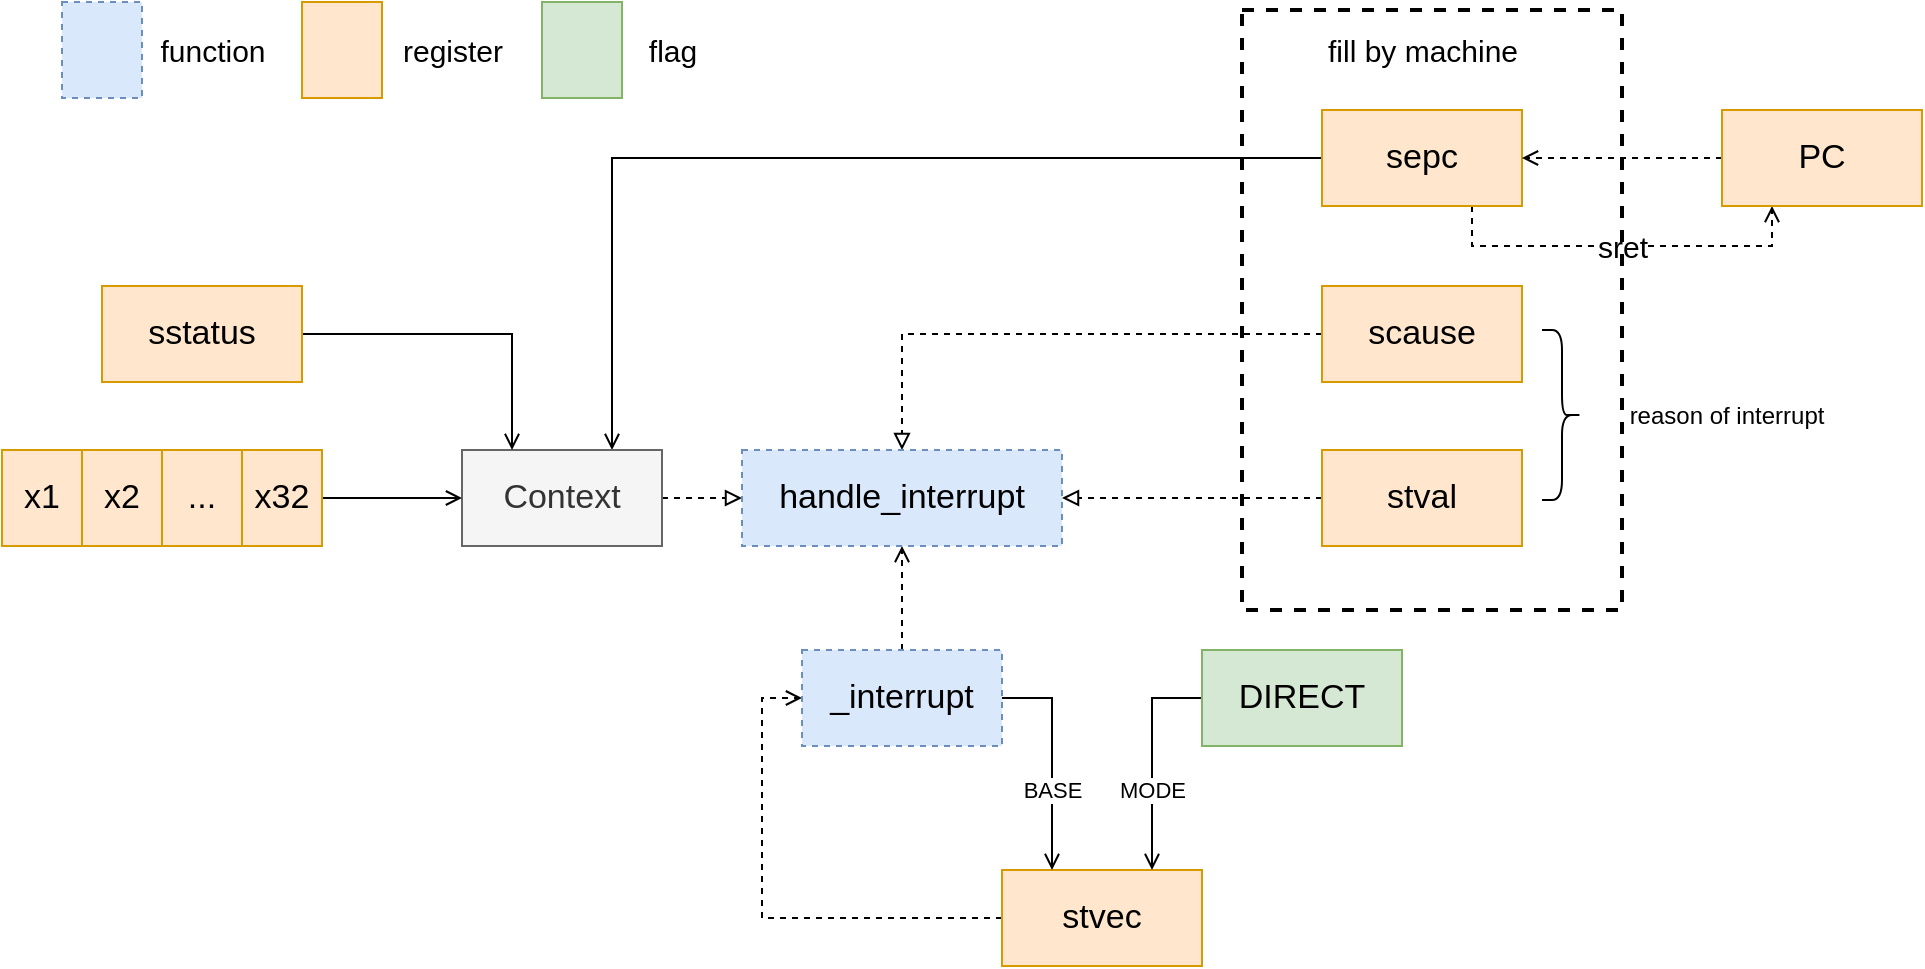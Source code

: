 <mxfile version="14.5.10" type="device" pages="2"><diagram id="XJcr1UMFvNhOdQDhyvIF" name="register"><mxGraphModel dx="2066" dy="1097" grid="1" gridSize="10" guides="1" tooltips="1" connect="1" arrows="1" fold="1" page="1" pageScale="1" pageWidth="827" pageHeight="1169" math="0" shadow="0"><root><mxCell id="0"/><mxCell id="1" parent="0"/><mxCell id="IaTF2iovZmiMDEZWgS-8-6" value="sret" style="edgeStyle=orthogonalEdgeStyle;rounded=0;orthogonalLoop=1;jettySize=auto;html=1;exitX=0.75;exitY=1;exitDx=0;exitDy=0;entryX=0.25;entryY=1;entryDx=0;entryDy=0;endArrow=open;endFill=0;fontSize=15;dashed=1;" parent="1" source="IaTF2iovZmiMDEZWgS-8-1" target="IaTF2iovZmiMDEZWgS-8-2" edge="1"><mxGeometry relative="1" as="geometry"/></mxCell><mxCell id="VbGKivEMRyJ0mk6ByAHk-27" style="edgeStyle=orthogonalEdgeStyle;rounded=0;orthogonalLoop=1;jettySize=auto;html=1;exitX=0;exitY=0.5;exitDx=0;exitDy=0;entryX=0.75;entryY=0;entryDx=0;entryDy=0;endArrow=open;endFill=0;" edge="1" parent="1" source="IaTF2iovZmiMDEZWgS-8-1" target="IaTF2iovZmiMDEZWgS-8-12"><mxGeometry relative="1" as="geometry"/></mxCell><mxCell id="IaTF2iovZmiMDEZWgS-8-1" value="sepc" style="rounded=0;whiteSpace=wrap;html=1;strokeWidth=1;fontSize=17;fillColor=#ffe6cc;strokeColor=#d79b00;" parent="1" vertex="1"><mxGeometry x="680" y="230" width="100" height="48" as="geometry"/></mxCell><mxCell id="IaTF2iovZmiMDEZWgS-8-3" style="edgeStyle=orthogonalEdgeStyle;rounded=0;orthogonalLoop=1;jettySize=auto;html=1;exitX=0;exitY=0.5;exitDx=0;exitDy=0;entryX=1;entryY=0.5;entryDx=0;entryDy=0;endArrow=open;endFill=0;dashed=1;" parent="1" source="IaTF2iovZmiMDEZWgS-8-2" target="IaTF2iovZmiMDEZWgS-8-1" edge="1"><mxGeometry relative="1" as="geometry"/></mxCell><mxCell id="IaTF2iovZmiMDEZWgS-8-2" value="PC" style="rounded=0;whiteSpace=wrap;html=1;strokeWidth=1;fontSize=17;fillColor=#ffe6cc;strokeColor=#d79b00;" parent="1" vertex="1"><mxGeometry x="880" y="230" width="100" height="48" as="geometry"/></mxCell><mxCell id="VbGKivEMRyJ0mk6ByAHk-10" style="edgeStyle=orthogonalEdgeStyle;rounded=0;orthogonalLoop=1;jettySize=auto;html=1;exitX=0;exitY=0.5;exitDx=0;exitDy=0;entryX=0.5;entryY=0;entryDx=0;entryDy=0;dashed=1;endArrow=block;endFill=0;" edge="1" parent="1" source="IaTF2iovZmiMDEZWgS-8-4" target="iolNg_cklS4uwm1HbI8P-3"><mxGeometry relative="1" as="geometry"><mxPoint x="470" y="400" as="targetPoint"/></mxGeometry></mxCell><mxCell id="IaTF2iovZmiMDEZWgS-8-4" value="scause" style="rounded=0;whiteSpace=wrap;html=1;strokeWidth=1;fontSize=17;fillColor=#ffe6cc;strokeColor=#d79b00;" parent="1" vertex="1"><mxGeometry x="680" y="318" width="100" height="48" as="geometry"/></mxCell><mxCell id="VbGKivEMRyJ0mk6ByAHk-11" style="edgeStyle=orthogonalEdgeStyle;rounded=0;orthogonalLoop=1;jettySize=auto;html=1;exitX=0;exitY=0.5;exitDx=0;exitDy=0;entryX=1;entryY=0.5;entryDx=0;entryDy=0;dashed=1;endArrow=block;endFill=0;" edge="1" parent="1" source="IaTF2iovZmiMDEZWgS-8-5" target="iolNg_cklS4uwm1HbI8P-3"><mxGeometry relative="1" as="geometry"><mxPoint x="495" y="400" as="targetPoint"/></mxGeometry></mxCell><mxCell id="IaTF2iovZmiMDEZWgS-8-5" value="stval" style="rounded=0;whiteSpace=wrap;html=1;strokeWidth=1;fontSize=17;fillColor=#ffe6cc;strokeColor=#d79b00;" parent="1" vertex="1"><mxGeometry x="680" y="400" width="100" height="48" as="geometry"/></mxCell><mxCell id="IaTF2iovZmiMDEZWgS-8-9" value="" style="rounded=0;whiteSpace=wrap;html=1;strokeWidth=1;fontSize=17;fillColor=#ffe6cc;strokeColor=#d79b00;" parent="1" vertex="1"><mxGeometry x="170" y="176" width="40" height="48" as="geometry"/></mxCell><mxCell id="IaTF2iovZmiMDEZWgS-8-11" value="register" style="text;html=1;align=center;verticalAlign=middle;resizable=0;points=[];autosize=1;strokeColor=none;fontSize=15;" parent="1" vertex="1"><mxGeometry x="210" y="190" width="70" height="20" as="geometry"/></mxCell><mxCell id="VbGKivEMRyJ0mk6ByAHk-9" style="edgeStyle=orthogonalEdgeStyle;rounded=0;orthogonalLoop=1;jettySize=auto;html=1;exitX=1;exitY=0.5;exitDx=0;exitDy=0;entryX=0;entryY=0.5;entryDx=0;entryDy=0;dashed=1;endArrow=block;endFill=0;" edge="1" parent="1" source="IaTF2iovZmiMDEZWgS-8-12" target="iolNg_cklS4uwm1HbI8P-3"><mxGeometry relative="1" as="geometry"><mxPoint x="445" y="400" as="targetPoint"/></mxGeometry></mxCell><mxCell id="IaTF2iovZmiMDEZWgS-8-12" value="Context" style="rounded=0;whiteSpace=wrap;html=1;strokeWidth=1;fontSize=17;fillColor=#f5f5f5;strokeColor=#666666;fontColor=#333333;" parent="1" vertex="1"><mxGeometry x="250" y="400" width="100" height="48" as="geometry"/></mxCell><mxCell id="VbGKivEMRyJ0mk6ByAHk-8" value="" style="edgeStyle=orthogonalEdgeStyle;rounded=0;orthogonalLoop=1;jettySize=auto;html=1;exitX=0;exitY=0.5;exitDx=0;exitDy=0;entryX=0;entryY=0.5;entryDx=0;entryDy=0;endArrow=open;endFill=0;dashed=1;" edge="1" parent="1" source="IaTF2iovZmiMDEZWgS-8-15" target="VbGKivEMRyJ0mk6ByAHk-2"><mxGeometry relative="1" as="geometry"/></mxCell><mxCell id="IaTF2iovZmiMDEZWgS-8-15" value="stvec" style="rounded=0;whiteSpace=wrap;html=1;strokeWidth=1;fontSize=17;fillColor=#ffe6cc;strokeColor=#d79b00;" parent="1" vertex="1"><mxGeometry x="520" y="610" width="100" height="48" as="geometry"/></mxCell><mxCell id="VbGKivEMRyJ0mk6ByAHk-5" value="BASE" style="edgeStyle=orthogonalEdgeStyle;rounded=0;orthogonalLoop=1;jettySize=auto;html=1;exitX=1;exitY=0.5;exitDx=0;exitDy=0;entryX=0.25;entryY=0;entryDx=0;entryDy=0;endArrow=open;endFill=0;" edge="1" parent="1" source="VbGKivEMRyJ0mk6ByAHk-2" target="IaTF2iovZmiMDEZWgS-8-15"><mxGeometry x="0.279" relative="1" as="geometry"><mxPoint as="offset"/></mxGeometry></mxCell><mxCell id="iolNg_cklS4uwm1HbI8P-5" style="edgeStyle=orthogonalEdgeStyle;rounded=0;orthogonalLoop=1;jettySize=auto;html=1;exitX=0.5;exitY=0;exitDx=0;exitDy=0;entryX=0.5;entryY=1;entryDx=0;entryDy=0;fontSize=15;endArrow=open;endFill=0;dashed=1;" edge="1" parent="1" source="VbGKivEMRyJ0mk6ByAHk-2" target="iolNg_cklS4uwm1HbI8P-3"><mxGeometry relative="1" as="geometry"/></mxCell><mxCell id="VbGKivEMRyJ0mk6ByAHk-2" value="_interrupt" style="rounded=0;whiteSpace=wrap;html=1;strokeWidth=1;fontSize=17;dashed=1;fillColor=#dae8fc;strokeColor=#6c8ebf;" vertex="1" parent="1"><mxGeometry x="420" y="500" width="100" height="48" as="geometry"/></mxCell><mxCell id="VbGKivEMRyJ0mk6ByAHk-7" value="MODE" style="edgeStyle=orthogonalEdgeStyle;rounded=0;orthogonalLoop=1;jettySize=auto;html=1;exitX=0;exitY=0.5;exitDx=0;exitDy=0;entryX=0.75;entryY=0;entryDx=0;entryDy=0;endArrow=open;endFill=0;" edge="1" parent="1" source="VbGKivEMRyJ0mk6ByAHk-6" target="IaTF2iovZmiMDEZWgS-8-15"><mxGeometry x="0.279" relative="1" as="geometry"><mxPoint as="offset"/></mxGeometry></mxCell><mxCell id="VbGKivEMRyJ0mk6ByAHk-6" value="DIRECT" style="rounded=0;whiteSpace=wrap;html=1;strokeWidth=1;fontSize=17;fillColor=#d5e8d4;strokeColor=#82b366;" vertex="1" parent="1"><mxGeometry x="620" y="500" width="100" height="48" as="geometry"/></mxCell><mxCell id="VbGKivEMRyJ0mk6ByAHk-12" value="" style="shape=curlyBracket;whiteSpace=wrap;html=1;rounded=1;strokeWidth=1;direction=west;size=0.5;" vertex="1" parent="1"><mxGeometry x="790" y="340" width="20" height="85" as="geometry"/></mxCell><mxCell id="VbGKivEMRyJ0mk6ByAHk-13" value="reason of interrupt" style="text;html=1;align=center;verticalAlign=middle;resizable=0;points=[];autosize=1;strokeColor=none;" vertex="1" parent="1"><mxGeometry x="827" y="372.5" width="110" height="20" as="geometry"/></mxCell><mxCell id="VbGKivEMRyJ0mk6ByAHk-19" value="x1" style="rounded=0;whiteSpace=wrap;html=1;strokeWidth=1;fontSize=17;fillColor=#ffe6cc;strokeColor=#d79b00;" vertex="1" parent="1"><mxGeometry x="20" y="400" width="40" height="48" as="geometry"/></mxCell><mxCell id="VbGKivEMRyJ0mk6ByAHk-20" value="x2" style="rounded=0;whiteSpace=wrap;html=1;strokeWidth=1;fontSize=17;fillColor=#ffe6cc;strokeColor=#d79b00;" vertex="1" parent="1"><mxGeometry x="60" y="400" width="40" height="48" as="geometry"/></mxCell><mxCell id="VbGKivEMRyJ0mk6ByAHk-25" style="edgeStyle=orthogonalEdgeStyle;rounded=0;orthogonalLoop=1;jettySize=auto;html=1;exitX=1;exitY=0.5;exitDx=0;exitDy=0;entryX=0;entryY=0.5;entryDx=0;entryDy=0;endArrow=open;endFill=0;" edge="1" parent="1" source="VbGKivEMRyJ0mk6ByAHk-22" target="IaTF2iovZmiMDEZWgS-8-12"><mxGeometry relative="1" as="geometry"/></mxCell><mxCell id="VbGKivEMRyJ0mk6ByAHk-21" value="..." style="rounded=0;whiteSpace=wrap;html=1;strokeWidth=1;fontSize=17;fillColor=#ffe6cc;strokeColor=#d79b00;" vertex="1" parent="1"><mxGeometry x="100" y="400" width="40" height="48" as="geometry"/></mxCell><mxCell id="VbGKivEMRyJ0mk6ByAHk-22" value="x32" style="rounded=0;whiteSpace=wrap;html=1;strokeWidth=1;fontSize=17;fillColor=#ffe6cc;strokeColor=#d79b00;" vertex="1" parent="1"><mxGeometry x="140" y="400" width="40" height="48" as="geometry"/></mxCell><mxCell id="VbGKivEMRyJ0mk6ByAHk-24" style="edgeStyle=orthogonalEdgeStyle;rounded=0;orthogonalLoop=1;jettySize=auto;html=1;exitX=1;exitY=0.5;exitDx=0;exitDy=0;entryX=0.25;entryY=0;entryDx=0;entryDy=0;endArrow=open;endFill=0;" edge="1" parent="1" source="VbGKivEMRyJ0mk6ByAHk-23" target="IaTF2iovZmiMDEZWgS-8-12"><mxGeometry relative="1" as="geometry"/></mxCell><mxCell id="VbGKivEMRyJ0mk6ByAHk-23" value="sstatus" style="rounded=0;whiteSpace=wrap;html=1;strokeWidth=1;fontSize=17;fillColor=#ffe6cc;strokeColor=#d79b00;" vertex="1" parent="1"><mxGeometry x="70" y="318" width="100" height="48" as="geometry"/></mxCell><mxCell id="iolNg_cklS4uwm1HbI8P-1" value="" style="rounded=0;whiteSpace=wrap;html=1;strokeWidth=1;fontSize=17;fillColor=#dae8fc;strokeColor=#6c8ebf;dashed=1;" vertex="1" parent="1"><mxGeometry x="50" y="176" width="40" height="48" as="geometry"/></mxCell><mxCell id="iolNg_cklS4uwm1HbI8P-2" value="function" style="text;html=1;align=center;verticalAlign=middle;resizable=0;points=[];autosize=1;strokeColor=none;fontSize=15;" vertex="1" parent="1"><mxGeometry x="90" y="190" width="70" height="20" as="geometry"/></mxCell><mxCell id="iolNg_cklS4uwm1HbI8P-3" value="handle_interrupt" style="rounded=0;whiteSpace=wrap;html=1;strokeWidth=1;fontSize=17;dashed=1;fillColor=#dae8fc;strokeColor=#6c8ebf;" vertex="1" parent="1"><mxGeometry x="390" y="400" width="160" height="48" as="geometry"/></mxCell><mxCell id="iolNg_cklS4uwm1HbI8P-6" value="" style="rounded=0;whiteSpace=wrap;html=1;strokeWidth=2;fontSize=17;dashed=1;fillColor=none;" vertex="1" parent="1"><mxGeometry x="640" y="180" width="190" height="300" as="geometry"/></mxCell><mxCell id="iolNg_cklS4uwm1HbI8P-7" value="fill by machine" style="text;html=1;align=center;verticalAlign=middle;resizable=0;points=[];autosize=1;strokeColor=none;fontSize=15;" vertex="1" parent="1"><mxGeometry x="675" y="190" width="110" height="20" as="geometry"/></mxCell><mxCell id="iolNg_cklS4uwm1HbI8P-8" value="" style="rounded=0;whiteSpace=wrap;html=1;strokeWidth=1;fontSize=17;fillColor=#d5e8d4;strokeColor=#82b366;" vertex="1" parent="1"><mxGeometry x="290" y="176" width="40" height="48" as="geometry"/></mxCell><mxCell id="iolNg_cklS4uwm1HbI8P-9" value="flag" style="text;html=1;align=center;verticalAlign=middle;resizable=0;points=[];autosize=1;strokeColor=none;fontSize=15;" vertex="1" parent="1"><mxGeometry x="335" y="190" width="40" height="20" as="geometry"/></mxCell></root></mxGraphModel></diagram><diagram id="i_tvkMGbOVDU_GLKGsgd" name="context"><mxGraphModel dx="2066" dy="1097" grid="1" gridSize="10" guides="1" tooltips="1" connect="1" arrows="1" fold="1" page="1" pageScale="1" pageWidth="827" pageHeight="1169" math="0" shadow="0"><root><mxCell id="7N5LlfHGOcZgqgjt_5kO-0"/><mxCell id="7N5LlfHGOcZgqgjt_5kO-1" parent="7N5LlfHGOcZgqgjt_5kO-0"/><mxCell id="7N5LlfHGOcZgqgjt_5kO-9" value="" style="rounded=0;whiteSpace=wrap;html=1;strokeWidth=2;fontSize=17;fillColor=#ffffff;" vertex="1" parent="7N5LlfHGOcZgqgjt_5kO-1"><mxGeometry x="250" y="40" width="170" height="630" as="geometry"/></mxCell><mxCell id="7N5LlfHGOcZgqgjt_5kO-10" value="sp" style="text;html=1;align=center;verticalAlign=middle;resizable=0;points=[];autosize=1;strokeColor=#6c8ebf;fontSize=15;fillColor=#dae8fc;" vertex="1" parent="7N5LlfHGOcZgqgjt_5kO-1"><mxGeometry x="220" y="370" width="30" height="20" as="geometry"/></mxCell><mxCell id="7N5LlfHGOcZgqgjt_5kO-11" value="" style="shape=crossbar;whiteSpace=wrap;html=1;rounded=1;direction=south;fontSize=15;strokeWidth=1;fillColor=#ffffff;" vertex="1" parent="7N5LlfHGOcZgqgjt_5kO-1"><mxGeometry x="430" y="382" width="20" height="290" as="geometry"/></mxCell><mxCell id="7N5LlfHGOcZgqgjt_5kO-13" value="Context" style="text;html=1;align=center;verticalAlign=middle;resizable=0;points=[];autosize=1;strokeColor=none;fontSize=15;" vertex="1" parent="7N5LlfHGOcZgqgjt_5kO-1"><mxGeometry x="449" y="517" width="70" height="20" as="geometry"/></mxCell><mxCell id="7N5LlfHGOcZgqgjt_5kO-14" value="x1" style="rounded=0;whiteSpace=wrap;html=1;strokeWidth=2;fontSize=17;fillColor=#ffffff;" vertex="1" parent="7N5LlfHGOcZgqgjt_5kO-1"><mxGeometry x="250" y="382" width="170" height="48" as="geometry"/></mxCell><mxCell id="7N5LlfHGOcZgqgjt_5kO-40" style="edgeStyle=orthogonalEdgeStyle;rounded=0;orthogonalLoop=1;jettySize=auto;html=1;dashed=1;fontSize=15;endArrow=open;endFill=0;entryX=0;entryY=0.5;entryDx=0;entryDy=0;exitX=1.033;exitY=0.5;exitDx=0;exitDy=0;exitPerimeter=0;" edge="1" parent="7N5LlfHGOcZgqgjt_5kO-1" source="7N5LlfHGOcZgqgjt_5kO-39" target="7N5LlfHGOcZgqgjt_5kO-15"><mxGeometry relative="1" as="geometry"><mxPoint x="400" y="454" as="targetPoint"/><mxPoint x="202" y="454" as="sourcePoint"/></mxGeometry></mxCell><mxCell id="7N5LlfHGOcZgqgjt_5kO-15" value="x2" style="rounded=0;whiteSpace=wrap;html=1;strokeWidth=2;fontSize=17;fillColor=#ffffff;" vertex="1" parent="7N5LlfHGOcZgqgjt_5kO-1"><mxGeometry x="250" y="430" width="170" height="48" as="geometry"/></mxCell><mxCell id="7N5LlfHGOcZgqgjt_5kO-16" value="..." style="rounded=0;whiteSpace=wrap;html=1;strokeWidth=2;fontSize=17;fillColor=#ffffff;" vertex="1" parent="7N5LlfHGOcZgqgjt_5kO-1"><mxGeometry x="250" y="478" width="170" height="48" as="geometry"/></mxCell><mxCell id="7N5LlfHGOcZgqgjt_5kO-17" value="x32" style="rounded=0;whiteSpace=wrap;html=1;strokeWidth=2;fontSize=17;fillColor=#ffffff;" vertex="1" parent="7N5LlfHGOcZgqgjt_5kO-1"><mxGeometry x="250" y="526" width="170" height="48" as="geometry"/></mxCell><mxCell id="7N5LlfHGOcZgqgjt_5kO-18" value="status" style="rounded=0;whiteSpace=wrap;html=1;strokeWidth=2;fontSize=17;fillColor=#ffffff;" vertex="1" parent="7N5LlfHGOcZgqgjt_5kO-1"><mxGeometry x="250" y="574" width="170" height="48" as="geometry"/></mxCell><mxCell id="7N5LlfHGOcZgqgjt_5kO-19" value="sepc" style="rounded=0;whiteSpace=wrap;html=1;strokeWidth=2;fontSize=17;fillColor=#ffffff;" vertex="1" parent="7N5LlfHGOcZgqgjt_5kO-1"><mxGeometry x="250" y="622" width="170" height="48" as="geometry"/></mxCell><mxCell id="7N5LlfHGOcZgqgjt_5kO-39" value="sp + 32*8" style="text;html=1;align=center;verticalAlign=middle;resizable=0;points=[];autosize=1;strokeColor=#6c8ebf;fontSize=15;fillColor=#dae8fc;" vertex="1" parent="7N5LlfHGOcZgqgjt_5kO-1"><mxGeometry x="140" y="444" width="80" height="20" as="geometry"/></mxCell><mxCell id="7N5LlfHGOcZgqgjt_5kO-41" value="sp" style="text;html=1;align=center;verticalAlign=middle;resizable=0;points=[];autosize=1;strokeColor=#b85450;fontSize=15;fillColor=#f8cecc;" vertex="1" parent="7N5LlfHGOcZgqgjt_5kO-1"><mxGeometry x="220" y="660" width="30" height="20" as="geometry"/></mxCell><mxCell id="r6d8h_rNeNm6BuSc_j0l-3" style="edgeStyle=orthogonalEdgeStyle;rounded=0;orthogonalLoop=1;jettySize=auto;html=1;exitX=1;exitY=0.5;exitDx=0;exitDy=0;entryX=0;entryY=0.5;entryDx=0;entryDy=0;entryPerimeter=0;dashed=1;fontSize=15;endArrow=open;endFill=0;" edge="1" parent="7N5LlfHGOcZgqgjt_5kO-1" source="r6d8h_rNeNm6BuSc_j0l-2" target="7N5LlfHGOcZgqgjt_5kO-41"><mxGeometry relative="1" as="geometry"/></mxCell><mxCell id="r6d8h_rNeNm6BuSc_j0l-2" value="sscratch" style="rounded=0;whiteSpace=wrap;html=1;strokeWidth=1;fontSize=17;fillColor=#ffe6cc;strokeColor=#d79b00;" vertex="1" parent="7N5LlfHGOcZgqgjt_5kO-1"><mxGeometry x="30" y="646" width="100" height="48" as="geometry"/></mxCell><mxCell id="r6d8h_rNeNm6BuSc_j0l-4" value="kernel" style="text;html=1;align=center;verticalAlign=middle;resizable=0;points=[];autosize=1;strokeColor=none;fontSize=15;" vertex="1" parent="7N5LlfHGOcZgqgjt_5kO-1"><mxGeometry x="150" y="674" width="60" height="20" as="geometry"/></mxCell><mxCell id="r6d8h_rNeNm6BuSc_j0l-6" value="kernel" style="text;html=1;align=center;verticalAlign=middle;resizable=0;points=[];autosize=1;strokeColor=none;fontSize=15;" vertex="1" parent="7N5LlfHGOcZgqgjt_5kO-1"><mxGeometry x="300" y="250" width="60" height="20" as="geometry"/></mxCell><mxCell id="r6d8h_rNeNm6BuSc_j0l-7" value="" style="endArrow=none;dashed=1;html=1;dashPattern=1 3;strokeWidth=2;fontSize=15;entryX=1;entryY=0.329;entryDx=0;entryDy=0;entryPerimeter=0;exitX=1;exitY=0.9;exitDx=0;exitDy=0;exitPerimeter=0;" edge="1" parent="7N5LlfHGOcZgqgjt_5kO-1" source="r6d8h_rNeNm6BuSc_j0l-8" target="7N5LlfHGOcZgqgjt_5kO-9"><mxGeometry width="50" height="50" relative="1" as="geometry"><mxPoint x="300" y="480" as="sourcePoint"/><mxPoint x="350" y="430" as="targetPoint"/></mxGeometry></mxCell><mxCell id="r6d8h_rNeNm6BuSc_j0l-8" value="0x80000000" style="text;html=1;align=center;verticalAlign=middle;resizable=0;points=[];autosize=1;strokeColor=none;fontSize=15;" vertex="1" parent="7N5LlfHGOcZgqgjt_5kO-1"><mxGeometry x="150" y="230" width="100" height="20" as="geometry"/></mxCell><mxCell id="r6d8h_rNeNm6BuSc_j0l-10" value="user" style="text;html=1;align=center;verticalAlign=middle;resizable=0;points=[];autosize=1;strokeColor=none;fontSize=15;" vertex="1" parent="7N5LlfHGOcZgqgjt_5kO-1"><mxGeometry x="310" y="220" width="40" height="20" as="geometry"/></mxCell><mxCell id="r6d8h_rNeNm6BuSc_j0l-12" value="sp" style="text;html=1;align=center;verticalAlign=middle;resizable=0;points=[];autosize=1;strokeColor=#82b366;fontSize=15;fillColor=#d5e8d4;" vertex="1" parent="7N5LlfHGOcZgqgjt_5kO-1"><mxGeometry x="220" y="120" width="30" height="20" as="geometry"/></mxCell><mxCell id="r6d8h_rNeNm6BuSc_j0l-16" style="edgeStyle=orthogonalEdgeStyle;rounded=0;orthogonalLoop=1;jettySize=auto;html=1;exitX=0.5;exitY=1;exitDx=0;exitDy=0;entryX=0.5;entryY=0;entryDx=0;entryDy=0;dashed=1;fontSize=15;endArrow=open;endFill=0;" edge="1" parent="7N5LlfHGOcZgqgjt_5kO-1" source="r6d8h_rNeNm6BuSc_j0l-13" target="r6d8h_rNeNm6BuSc_j0l-14"><mxGeometry relative="1" as="geometry"/></mxCell><mxCell id="r6d8h_rNeNm6BuSc_j0l-13" value="" style="rounded=0;whiteSpace=wrap;html=1;strokeWidth=2;fontSize=17;fillColor=#d5e8d4;strokeColor=#82b366;" vertex="1" parent="7N5LlfHGOcZgqgjt_5kO-1"><mxGeometry x="40" y="170" width="40" height="48" as="geometry"/></mxCell><mxCell id="r6d8h_rNeNm6BuSc_j0l-17" style="edgeStyle=orthogonalEdgeStyle;rounded=0;orthogonalLoop=1;jettySize=auto;html=1;exitX=0.5;exitY=1;exitDx=0;exitDy=0;entryX=0.5;entryY=0;entryDx=0;entryDy=0;dashed=1;fontSize=15;endArrow=open;endFill=0;" edge="1" parent="7N5LlfHGOcZgqgjt_5kO-1" source="r6d8h_rNeNm6BuSc_j0l-14" target="r6d8h_rNeNm6BuSc_j0l-15"><mxGeometry relative="1" as="geometry"/></mxCell><mxCell id="r6d8h_rNeNm6BuSc_j0l-14" value="" style="rounded=0;whiteSpace=wrap;html=1;strokeWidth=2;fontSize=17;fillColor=#f8cecc;strokeColor=#b85450;" vertex="1" parent="7N5LlfHGOcZgqgjt_5kO-1"><mxGeometry x="40" y="280" width="40" height="48" as="geometry"/></mxCell><mxCell id="r6d8h_rNeNm6BuSc_j0l-15" value="" style="rounded=0;whiteSpace=wrap;html=1;strokeWidth=2;fontSize=17;fillColor=#dae8fc;strokeColor=#6c8ebf;" vertex="1" parent="7N5LlfHGOcZgqgjt_5kO-1"><mxGeometry x="40" y="392" width="40" height="48" as="geometry"/></mxCell></root></mxGraphModel></diagram></mxfile>